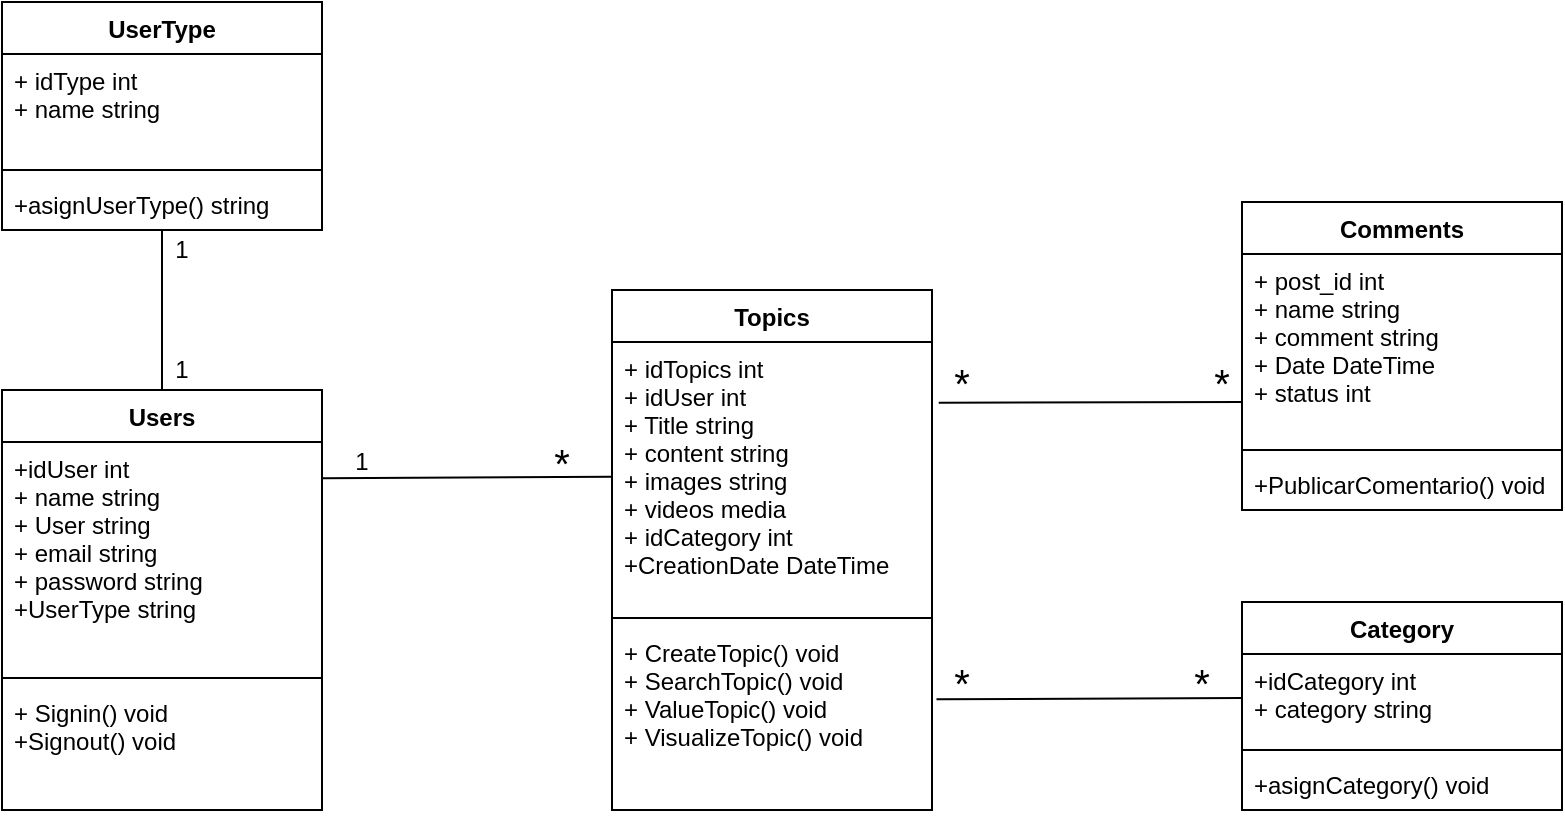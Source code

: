 <mxfile version="14.6.6" type="github">
  <diagram id="cjHbuR5uFcHh2thT_gq6" name="Page-1">
    <mxGraphModel dx="1736" dy="786" grid="1" gridSize="10" guides="1" tooltips="1" connect="1" arrows="1" fold="1" page="1" pageScale="1" pageWidth="850" pageHeight="1100" math="0" shadow="0">
      <root>
        <mxCell id="0" />
        <mxCell id="1" parent="0" />
        <mxCell id="ppZnf8ea8f8Y_9gXTPTr-5" value="Users" style="swimlane;fontStyle=1;align=center;verticalAlign=top;childLayout=stackLayout;horizontal=1;startSize=26;horizontalStack=0;resizeParent=1;resizeParentMax=0;resizeLast=0;collapsible=1;marginBottom=0;" parent="1" vertex="1">
          <mxGeometry x="40" y="274" width="160" height="210" as="geometry" />
        </mxCell>
        <mxCell id="ppZnf8ea8f8Y_9gXTPTr-6" value="+idUser int&#xa;+ name string&#xa;+ User string&#xa;+ email string&#xa;+ password string&#xa;+UserType string" style="text;strokeColor=none;fillColor=none;align=left;verticalAlign=top;spacingLeft=4;spacingRight=4;overflow=hidden;rotatable=0;points=[[0,0.5],[1,0.5]];portConstraint=eastwest;" parent="ppZnf8ea8f8Y_9gXTPTr-5" vertex="1">
          <mxGeometry y="26" width="160" height="114" as="geometry" />
        </mxCell>
        <mxCell id="ppZnf8ea8f8Y_9gXTPTr-7" value="" style="line;strokeWidth=1;fillColor=none;align=left;verticalAlign=middle;spacingTop=-1;spacingLeft=3;spacingRight=3;rotatable=0;labelPosition=right;points=[];portConstraint=eastwest;" parent="ppZnf8ea8f8Y_9gXTPTr-5" vertex="1">
          <mxGeometry y="140" width="160" height="8" as="geometry" />
        </mxCell>
        <mxCell id="ppZnf8ea8f8Y_9gXTPTr-8" value="+ Signin() void&#xa;+Signout() void" style="text;strokeColor=none;fillColor=none;align=left;verticalAlign=top;spacingLeft=4;spacingRight=4;overflow=hidden;rotatable=0;points=[[0,0.5],[1,0.5]];portConstraint=eastwest;" parent="ppZnf8ea8f8Y_9gXTPTr-5" vertex="1">
          <mxGeometry y="148" width="160" height="62" as="geometry" />
        </mxCell>
        <mxCell id="ppZnf8ea8f8Y_9gXTPTr-9" value="UserType" style="swimlane;fontStyle=1;align=center;verticalAlign=top;childLayout=stackLayout;horizontal=1;startSize=26;horizontalStack=0;resizeParent=1;resizeParentMax=0;resizeLast=0;collapsible=1;marginBottom=0;" parent="1" vertex="1">
          <mxGeometry x="40" y="80" width="160" height="114" as="geometry" />
        </mxCell>
        <mxCell id="ppZnf8ea8f8Y_9gXTPTr-10" value="+ idType int &#xa;+ name string" style="text;strokeColor=none;fillColor=none;align=left;verticalAlign=top;spacingLeft=4;spacingRight=4;overflow=hidden;rotatable=0;points=[[0,0.5],[1,0.5]];portConstraint=eastwest;" parent="ppZnf8ea8f8Y_9gXTPTr-9" vertex="1">
          <mxGeometry y="26" width="160" height="54" as="geometry" />
        </mxCell>
        <mxCell id="ppZnf8ea8f8Y_9gXTPTr-11" value="" style="line;strokeWidth=1;fillColor=none;align=left;verticalAlign=middle;spacingTop=-1;spacingLeft=3;spacingRight=3;rotatable=0;labelPosition=right;points=[];portConstraint=eastwest;" parent="ppZnf8ea8f8Y_9gXTPTr-9" vertex="1">
          <mxGeometry y="80" width="160" height="8" as="geometry" />
        </mxCell>
        <mxCell id="ppZnf8ea8f8Y_9gXTPTr-12" value="+asignUserType() string" style="text;strokeColor=none;fillColor=none;align=left;verticalAlign=top;spacingLeft=4;spacingRight=4;overflow=hidden;rotatable=0;points=[[0,0.5],[1,0.5]];portConstraint=eastwest;" parent="ppZnf8ea8f8Y_9gXTPTr-9" vertex="1">
          <mxGeometry y="88" width="160" height="26" as="geometry" />
        </mxCell>
        <mxCell id="ppZnf8ea8f8Y_9gXTPTr-13" value="Topics" style="swimlane;fontStyle=1;align=center;verticalAlign=top;childLayout=stackLayout;horizontal=1;startSize=26;horizontalStack=0;resizeParent=1;resizeParentMax=0;resizeLast=0;collapsible=1;marginBottom=0;" parent="1" vertex="1">
          <mxGeometry x="345" y="224" width="160" height="260" as="geometry" />
        </mxCell>
        <mxCell id="ppZnf8ea8f8Y_9gXTPTr-14" value="+ idTopics int&#xa;+ idUser int&#xa;+ Title string&#xa;+ content string&#xa;+ images string&#xa;+ videos media&#xa;+ idCategory int&#xa;+CreationDate DateTime" style="text;strokeColor=none;fillColor=none;align=left;verticalAlign=top;spacingLeft=4;spacingRight=4;overflow=hidden;rotatable=0;points=[[0,0.5],[1,0.5]];portConstraint=eastwest;" parent="ppZnf8ea8f8Y_9gXTPTr-13" vertex="1">
          <mxGeometry y="26" width="160" height="134" as="geometry" />
        </mxCell>
        <mxCell id="ppZnf8ea8f8Y_9gXTPTr-15" value="" style="line;strokeWidth=1;fillColor=none;align=left;verticalAlign=middle;spacingTop=-1;spacingLeft=3;spacingRight=3;rotatable=0;labelPosition=right;points=[];portConstraint=eastwest;" parent="ppZnf8ea8f8Y_9gXTPTr-13" vertex="1">
          <mxGeometry y="160" width="160" height="8" as="geometry" />
        </mxCell>
        <mxCell id="ppZnf8ea8f8Y_9gXTPTr-16" value="+ CreateTopic() void&#xa;+ SearchTopic() void&#xa;+ ValueTopic() void&#xa;+ VisualizeTopic() void" style="text;strokeColor=none;fillColor=none;align=left;verticalAlign=top;spacingLeft=4;spacingRight=4;overflow=hidden;rotatable=0;points=[[0,0.5],[1,0.5]];portConstraint=eastwest;" parent="ppZnf8ea8f8Y_9gXTPTr-13" vertex="1">
          <mxGeometry y="168" width="160" height="92" as="geometry" />
        </mxCell>
        <mxCell id="ppZnf8ea8f8Y_9gXTPTr-17" value="Comments" style="swimlane;fontStyle=1;align=center;verticalAlign=top;childLayout=stackLayout;horizontal=1;startSize=26;horizontalStack=0;resizeParent=1;resizeParentMax=0;resizeLast=0;collapsible=1;marginBottom=0;" parent="1" vertex="1">
          <mxGeometry x="660" y="180" width="160" height="154" as="geometry" />
        </mxCell>
        <mxCell id="ppZnf8ea8f8Y_9gXTPTr-18" value="+ post_id int &#xa;+ name string&#xa;+ comment string&#xa;+ Date DateTime&#xa;+ status int" style="text;strokeColor=none;fillColor=none;align=left;verticalAlign=top;spacingLeft=4;spacingRight=4;overflow=hidden;rotatable=0;points=[[0,0.5],[1,0.5]];portConstraint=eastwest;" parent="ppZnf8ea8f8Y_9gXTPTr-17" vertex="1">
          <mxGeometry y="26" width="160" height="94" as="geometry" />
        </mxCell>
        <mxCell id="ppZnf8ea8f8Y_9gXTPTr-19" value="" style="line;strokeWidth=1;fillColor=none;align=left;verticalAlign=middle;spacingTop=-1;spacingLeft=3;spacingRight=3;rotatable=0;labelPosition=right;points=[];portConstraint=eastwest;" parent="ppZnf8ea8f8Y_9gXTPTr-17" vertex="1">
          <mxGeometry y="120" width="160" height="8" as="geometry" />
        </mxCell>
        <mxCell id="ppZnf8ea8f8Y_9gXTPTr-20" value="+PublicarComentario() void" style="text;strokeColor=none;fillColor=none;align=left;verticalAlign=top;spacingLeft=4;spacingRight=4;overflow=hidden;rotatable=0;points=[[0,0.5],[1,0.5]];portConstraint=eastwest;" parent="ppZnf8ea8f8Y_9gXTPTr-17" vertex="1">
          <mxGeometry y="128" width="160" height="26" as="geometry" />
        </mxCell>
        <mxCell id="ppZnf8ea8f8Y_9gXTPTr-21" value="Category" style="swimlane;fontStyle=1;align=center;verticalAlign=top;childLayout=stackLayout;horizontal=1;startSize=26;horizontalStack=0;resizeParent=1;resizeParentMax=0;resizeLast=0;collapsible=1;marginBottom=0;" parent="1" vertex="1">
          <mxGeometry x="660" y="380" width="160" height="104" as="geometry" />
        </mxCell>
        <mxCell id="ppZnf8ea8f8Y_9gXTPTr-22" value="+idCategory int&#xa;+ category string" style="text;strokeColor=none;fillColor=none;align=left;verticalAlign=top;spacingLeft=4;spacingRight=4;overflow=hidden;rotatable=0;points=[[0,0.5],[1,0.5]];portConstraint=eastwest;" parent="ppZnf8ea8f8Y_9gXTPTr-21" vertex="1">
          <mxGeometry y="26" width="160" height="44" as="geometry" />
        </mxCell>
        <mxCell id="ppZnf8ea8f8Y_9gXTPTr-23" value="" style="line;strokeWidth=1;fillColor=none;align=left;verticalAlign=middle;spacingTop=-1;spacingLeft=3;spacingRight=3;rotatable=0;labelPosition=right;points=[];portConstraint=eastwest;" parent="ppZnf8ea8f8Y_9gXTPTr-21" vertex="1">
          <mxGeometry y="70" width="160" height="8" as="geometry" />
        </mxCell>
        <mxCell id="ppZnf8ea8f8Y_9gXTPTr-24" value="+asignCategory() void" style="text;strokeColor=none;fillColor=none;align=left;verticalAlign=top;spacingLeft=4;spacingRight=4;overflow=hidden;rotatable=0;points=[[0,0.5],[1,0.5]];portConstraint=eastwest;" parent="ppZnf8ea8f8Y_9gXTPTr-21" vertex="1">
          <mxGeometry y="78" width="160" height="26" as="geometry" />
        </mxCell>
        <mxCell id="ppZnf8ea8f8Y_9gXTPTr-25" value="" style="endArrow=none;html=1;exitX=0.5;exitY=0;exitDx=0;exitDy=0;" parent="1" source="ppZnf8ea8f8Y_9gXTPTr-5" target="ppZnf8ea8f8Y_9gXTPTr-12" edge="1">
          <mxGeometry width="50" height="50" relative="1" as="geometry">
            <mxPoint x="210" y="250" as="sourcePoint" />
            <mxPoint x="260" y="200" as="targetPoint" />
          </mxGeometry>
        </mxCell>
        <mxCell id="ppZnf8ea8f8Y_9gXTPTr-26" value="" style="endArrow=none;html=1;exitX=1;exitY=0.159;exitDx=0;exitDy=0;exitPerimeter=0;" parent="1" source="ppZnf8ea8f8Y_9gXTPTr-6" target="ppZnf8ea8f8Y_9gXTPTr-14" edge="1">
          <mxGeometry width="50" height="50" relative="1" as="geometry">
            <mxPoint x="170" y="390" as="sourcePoint" />
            <mxPoint x="220" y="340" as="targetPoint" />
          </mxGeometry>
        </mxCell>
        <mxCell id="ppZnf8ea8f8Y_9gXTPTr-27" value="" style="endArrow=none;html=1;entryX=0;entryY=0.787;entryDx=0;entryDy=0;entryPerimeter=0;exitX=1.021;exitY=0.227;exitDx=0;exitDy=0;exitPerimeter=0;" parent="1" source="ppZnf8ea8f8Y_9gXTPTr-14" target="ppZnf8ea8f8Y_9gXTPTr-18" edge="1">
          <mxGeometry width="50" height="50" relative="1" as="geometry">
            <mxPoint x="660" y="340" as="sourcePoint" />
            <mxPoint x="710" y="290" as="targetPoint" />
          </mxGeometry>
        </mxCell>
        <mxCell id="ppZnf8ea8f8Y_9gXTPTr-28" value="" style="endArrow=none;html=1;entryX=0;entryY=0.5;entryDx=0;entryDy=0;exitX=1.014;exitY=0.398;exitDx=0;exitDy=0;exitPerimeter=0;" parent="1" source="ppZnf8ea8f8Y_9gXTPTr-16" target="ppZnf8ea8f8Y_9gXTPTr-22" edge="1">
          <mxGeometry width="50" height="50" relative="1" as="geometry">
            <mxPoint x="500" y="490" as="sourcePoint" />
            <mxPoint x="550" y="440" as="targetPoint" />
          </mxGeometry>
        </mxCell>
        <mxCell id="ppZnf8ea8f8Y_9gXTPTr-29" value="1" style="text;html=1;strokeColor=none;fillColor=none;align=center;verticalAlign=middle;whiteSpace=wrap;rounded=0;" parent="1" vertex="1">
          <mxGeometry x="110" y="254" width="40" height="20" as="geometry" />
        </mxCell>
        <mxCell id="ppZnf8ea8f8Y_9gXTPTr-30" value="&lt;font style=&quot;font-size: 20px&quot;&gt;*&lt;/font&gt;" style="text;html=1;strokeColor=none;fillColor=none;align=center;verticalAlign=middle;whiteSpace=wrap;rounded=0;" parent="1" vertex="1">
          <mxGeometry x="620" y="410" width="40" height="20" as="geometry" />
        </mxCell>
        <mxCell id="ppZnf8ea8f8Y_9gXTPTr-33" value="1" style="text;html=1;strokeColor=none;fillColor=none;align=center;verticalAlign=middle;whiteSpace=wrap;rounded=0;" parent="1" vertex="1">
          <mxGeometry x="110" y="194" width="40" height="20" as="geometry" />
        </mxCell>
        <mxCell id="ppZnf8ea8f8Y_9gXTPTr-34" value="1" style="text;html=1;strokeColor=none;fillColor=none;align=center;verticalAlign=middle;whiteSpace=wrap;rounded=0;" parent="1" vertex="1">
          <mxGeometry x="200" y="300" width="40" height="20" as="geometry" />
        </mxCell>
        <mxCell id="ppZnf8ea8f8Y_9gXTPTr-35" value="&lt;font style=&quot;font-size: 20px&quot;&gt;*&lt;/font&gt;" style="text;html=1;strokeColor=none;fillColor=none;align=center;verticalAlign=middle;whiteSpace=wrap;rounded=0;" parent="1" vertex="1">
          <mxGeometry x="500" y="410" width="40" height="20" as="geometry" />
        </mxCell>
        <mxCell id="ppZnf8ea8f8Y_9gXTPTr-36" value="&lt;font style=&quot;font-size: 20px&quot;&gt;*&lt;/font&gt;" style="text;html=1;strokeColor=none;fillColor=none;align=center;verticalAlign=middle;whiteSpace=wrap;rounded=0;" parent="1" vertex="1">
          <mxGeometry x="630" y="260" width="40" height="20" as="geometry" />
        </mxCell>
        <mxCell id="ppZnf8ea8f8Y_9gXTPTr-37" value="&lt;font style=&quot;font-size: 20px&quot;&gt;*&lt;/font&gt;" style="text;html=1;strokeColor=none;fillColor=none;align=center;verticalAlign=middle;whiteSpace=wrap;rounded=0;" parent="1" vertex="1">
          <mxGeometry x="500" y="260" width="40" height="20" as="geometry" />
        </mxCell>
        <mxCell id="ppZnf8ea8f8Y_9gXTPTr-38" value="&lt;font style=&quot;font-size: 20px&quot;&gt;*&lt;/font&gt;" style="text;html=1;strokeColor=none;fillColor=none;align=center;verticalAlign=middle;whiteSpace=wrap;rounded=0;" parent="1" vertex="1">
          <mxGeometry x="300" y="300" width="40" height="20" as="geometry" />
        </mxCell>
      </root>
    </mxGraphModel>
  </diagram>
</mxfile>
